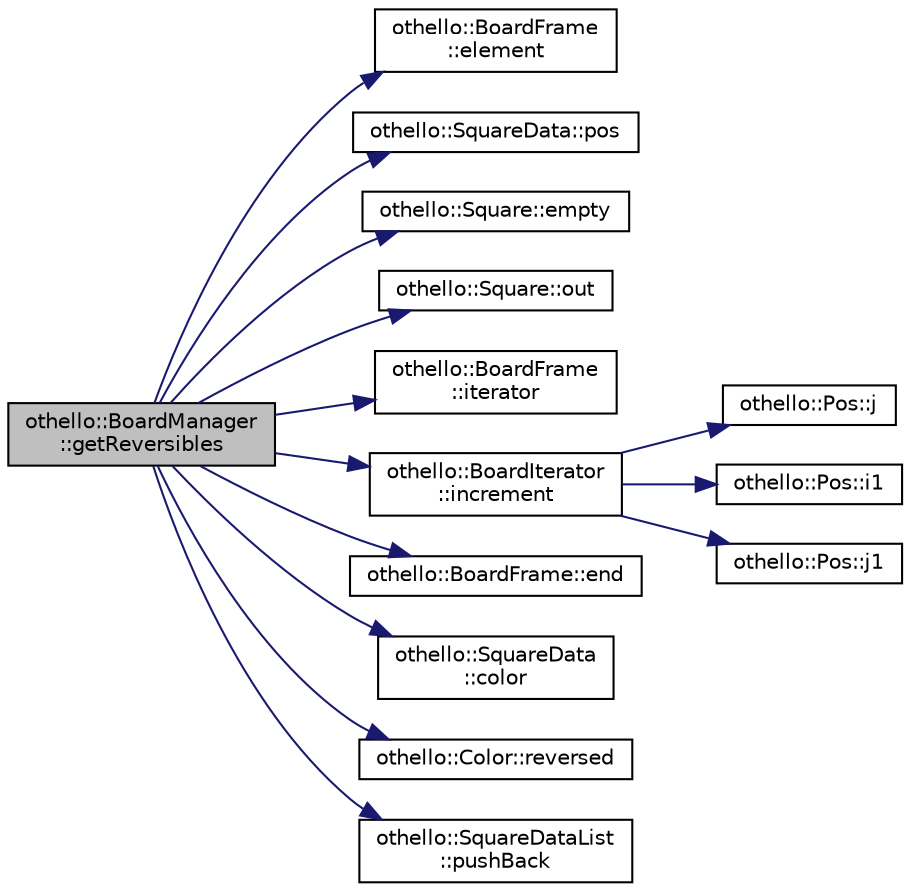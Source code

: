 digraph "othello::BoardManager::getReversibles"
{
  edge [fontname="Helvetica",fontsize="10",labelfontname="Helvetica",labelfontsize="10"];
  node [fontname="Helvetica",fontsize="10",shape=record];
  rankdir="LR";
  Node1 [label="othello::BoardManager\l::getReversibles",height=0.2,width=0.4,color="black", fillcolor="grey75", style="filled", fontcolor="black"];
  Node1 -> Node2 [color="midnightblue",fontsize="10",style="solid",fontname="Helvetica"];
  Node2 [label="othello::BoardFrame\l::element",height=0.2,width=0.4,color="black", fillcolor="white", style="filled",URL="$d0/def/classothello_1_1_board_frame.html#a7df40d745d8f0c26a50ccc206641604c"];
  Node1 -> Node3 [color="midnightblue",fontsize="10",style="solid",fontname="Helvetica"];
  Node3 [label="othello::SquareData::pos",height=0.2,width=0.4,color="black", fillcolor="white", style="filled",URL="$d3/de5/classothello_1_1_square_data.html#abfcc0c1b7e36a0ffd8ecbfb2ffb9eb8a"];
  Node1 -> Node4 [color="midnightblue",fontsize="10",style="solid",fontname="Helvetica"];
  Node4 [label="othello::Square::empty",height=0.2,width=0.4,color="black", fillcolor="white", style="filled",URL="$d4/d80/classothello_1_1_square.html#a9e6ff0b245b1186c0c4e586145836b9c"];
  Node1 -> Node5 [color="midnightblue",fontsize="10",style="solid",fontname="Helvetica"];
  Node5 [label="othello::Square::out",height=0.2,width=0.4,color="black", fillcolor="white", style="filled",URL="$d4/d80/classothello_1_1_square.html#ac963af8887ffc73c6815111194ab2362"];
  Node1 -> Node6 [color="midnightblue",fontsize="10",style="solid",fontname="Helvetica"];
  Node6 [label="othello::BoardFrame\l::iterator",height=0.2,width=0.4,color="black", fillcolor="white", style="filled",URL="$d0/def/classothello_1_1_board_frame.html#a1f6348ef9689e41b81421a83b62bb6c3"];
  Node1 -> Node7 [color="midnightblue",fontsize="10",style="solid",fontname="Helvetica"];
  Node7 [label="othello::BoardIterator\l::increment",height=0.2,width=0.4,color="black", fillcolor="white", style="filled",URL="$d3/dc2/classothello_1_1_board_iterator.html#ad53a7033b6a37a5ed021594c2434e050"];
  Node7 -> Node8 [color="midnightblue",fontsize="10",style="solid",fontname="Helvetica"];
  Node8 [label="othello::Pos::j",height=0.2,width=0.4,color="black", fillcolor="white", style="filled",URL="$d7/dd3/classothello_1_1_pos.html#ac2ed06e9c7b8b75dea42c8f2d9dd4dfb"];
  Node7 -> Node9 [color="midnightblue",fontsize="10",style="solid",fontname="Helvetica"];
  Node9 [label="othello::Pos::i1",height=0.2,width=0.4,color="black", fillcolor="white", style="filled",URL="$d7/dd3/classothello_1_1_pos.html#acc5642412866c82a883304e10f086ea2"];
  Node7 -> Node10 [color="midnightblue",fontsize="10",style="solid",fontname="Helvetica"];
  Node10 [label="othello::Pos::j1",height=0.2,width=0.4,color="black", fillcolor="white", style="filled",URL="$d7/dd3/classothello_1_1_pos.html#a8c349d0c13b9096b3a302d79a5fbbbb0"];
  Node1 -> Node11 [color="midnightblue",fontsize="10",style="solid",fontname="Helvetica"];
  Node11 [label="othello::BoardFrame::end",height=0.2,width=0.4,color="black", fillcolor="white", style="filled",URL="$d0/def/classothello_1_1_board_frame.html#a881d3b3bc8e72fc286ff017264a1e1ed"];
  Node1 -> Node12 [color="midnightblue",fontsize="10",style="solid",fontname="Helvetica"];
  Node12 [label="othello::SquareData\l::color",height=0.2,width=0.4,color="black", fillcolor="white", style="filled",URL="$d3/de5/classothello_1_1_square_data.html#ad2d850b35872533a130929619844324d"];
  Node1 -> Node13 [color="midnightblue",fontsize="10",style="solid",fontname="Helvetica"];
  Node13 [label="othello::Color::reversed",height=0.2,width=0.4,color="black", fillcolor="white", style="filled",URL="$d7/d02/classothello_1_1_color.html#a0757737d6f7e2207f6cf9fefea2d4515"];
  Node1 -> Node14 [color="midnightblue",fontsize="10",style="solid",fontname="Helvetica"];
  Node14 [label="othello::SquareDataList\l::pushBack",height=0.2,width=0.4,color="black", fillcolor="white", style="filled",URL="$d0/df4/classothello_1_1_square_data_list.html#a24b9d3296c8b628e4d45c7c20f2bb28d"];
}
